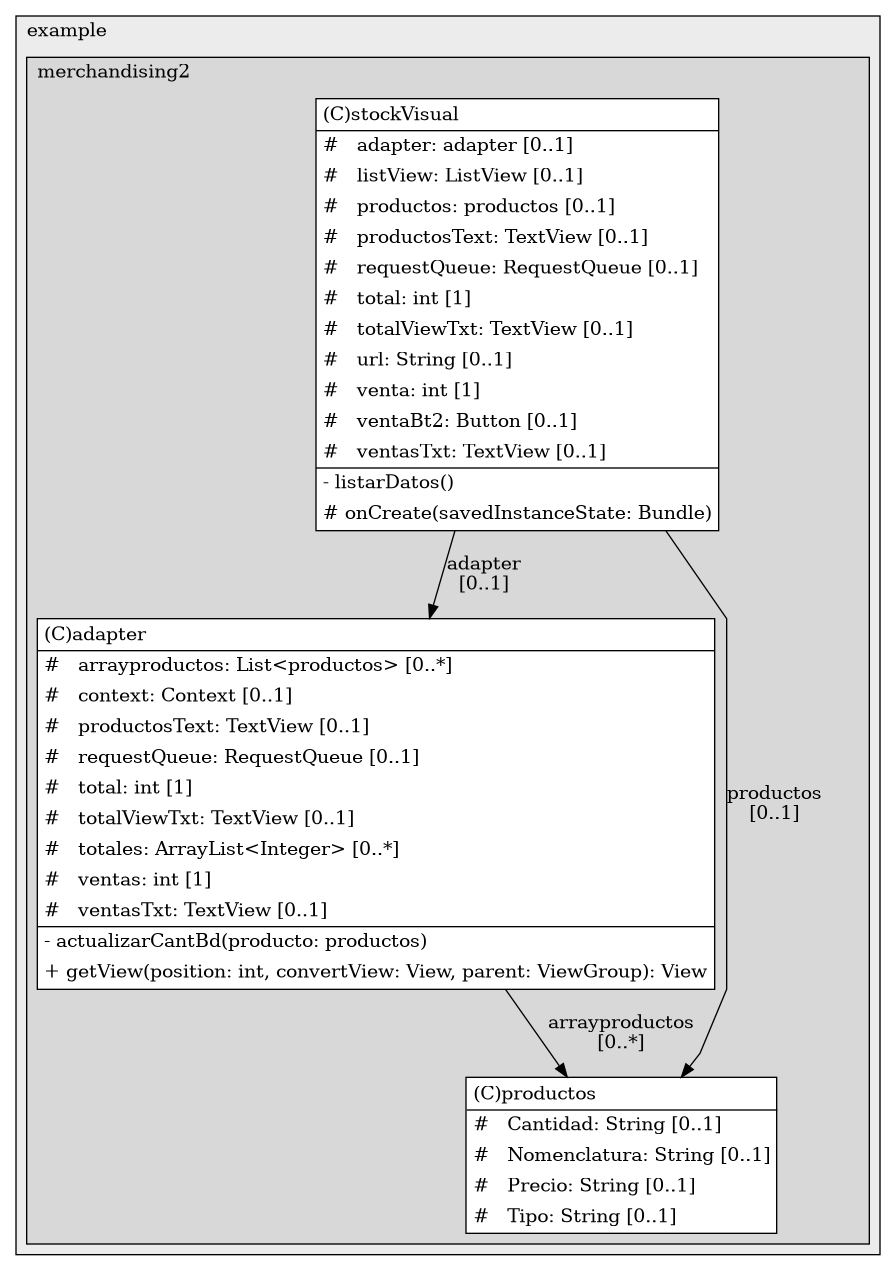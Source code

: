 @startuml

/' diagram meta data start
config=StructureConfiguration;
{
  "projectClassification": {
    "searchMode": "OpenProject", // OpenProject, AllProjects
    "includedProjects": "",
    "pathEndKeywords": "*.impl",
    "isClientPath": "",
    "isClientName": "",
    "isTestPath": "",
    "isTestName": "",
    "isMappingPath": "",
    "isMappingName": "",
    "isDataAccessPath": "",
    "isDataAccessName": "",
    "isDataStructurePath": "",
    "isDataStructureName": "",
    "isInterfaceStructuresPath": "",
    "isInterfaceStructuresName": "",
    "isEntryPointPath": "",
    "isEntryPointName": "",
    "treatFinalFieldsAsMandatory": false
  },
  "graphRestriction": {
    "classPackageExcludeFilter": "",
    "classPackageIncludeFilter": "",
    "classNameExcludeFilter": "",
    "classNameIncludeFilter": "",
    "methodNameExcludeFilter": "",
    "methodNameIncludeFilter": "",
    "removeByInheritance": "", // inheritance/annotation based filtering is done in a second step
    "removeByAnnotation": "",
    "removeByClassPackage": "", // cleanup the graph after inheritance/annotation based filtering is done
    "removeByClassName": "",
    "cutMappings": false,
    "cutEnum": true,
    "cutTests": true,
    "cutClient": true,
    "cutDataAccess": false,
    "cutInterfaceStructures": false,
    "cutDataStructures": false,
    "cutGetterAndSetter": true,
    "cutConstructors": true
  },
  "graphTraversal": {
    "forwardDepth": 6,
    "backwardDepth": 6,
    "classPackageExcludeFilter": "",
    "classPackageIncludeFilter": "",
    "classNameExcludeFilter": "",
    "classNameIncludeFilter": "",
    "methodNameExcludeFilter": "",
    "methodNameIncludeFilter": "",
    "hideMappings": false,
    "hideDataStructures": false,
    "hidePrivateMethods": true,
    "hideInterfaceCalls": true, // indirection: implementation -> interface (is hidden) -> implementation
    "onlyShowApplicationEntryPoints": false, // root node is included
    "useMethodCallsForStructureDiagram": "ForwardOnly" // ForwardOnly, BothDirections, No
  },
  "details": {
    "aggregation": "GroupByClass", // ByClass, GroupByClass, None
    "showClassGenericTypes": true,
    "showMethods": true,
    "showMethodParameterNames": true,
    "showMethodParameterTypes": true,
    "showMethodReturnType": true,
    "showPackageLevels": 2,
    "showDetailedClassStructure": true
  },
  "rootClass": "com.example.merchandising2.productos",
  "extensionCallbackMethod": "" // qualified.class.name#methodName - signature: public static String method(String)
}
diagram meta data end '/



digraph g {
    rankdir="TB"
    splines=polyline
    

'nodes 
subgraph cluster_1322970774 { 
   	label=example
	labeljust=l
	fillcolor="#ececec"
	style=filled
   
   subgraph cluster_882782582 { 
   	label=merchandising2
	labeljust=l
	fillcolor="#d8d8d8"
	style=filled
   
   adapter567404413[
	label=<<TABLE BORDER="1" CELLBORDER="0" CELLPADDING="4" CELLSPACING="0">
<TR><TD ALIGN="LEFT" >(C)adapter</TD></TR>
<HR/>
<TR><TD ALIGN="LEFT" >#   arrayproductos: List&lt;productos&gt; [0..*]</TD></TR>
<TR><TD ALIGN="LEFT" >#   context: Context [0..1]</TD></TR>
<TR><TD ALIGN="LEFT" >#   productosText: TextView [0..1]</TD></TR>
<TR><TD ALIGN="LEFT" >#   requestQueue: RequestQueue [0..1]</TD></TR>
<TR><TD ALIGN="LEFT" >#   total: int [1]</TD></TR>
<TR><TD ALIGN="LEFT" >#   totalViewTxt: TextView [0..1]</TD></TR>
<TR><TD ALIGN="LEFT" >#   totales: ArrayList&lt;Integer&gt; [0..*]</TD></TR>
<TR><TD ALIGN="LEFT" >#   ventas: int [1]</TD></TR>
<TR><TD ALIGN="LEFT" >#   ventasTxt: TextView [0..1]</TD></TR>
<HR/>
<TR><TD ALIGN="LEFT" >- actualizarCantBd(producto: productos)</TD></TR>
<TR><TD ALIGN="LEFT" >+ getView(position: int, convertView: View, parent: ViewGroup): View</TD></TR>
</TABLE>>
	style=filled
	margin=0
	shape=plaintext
	fillcolor="#FFFFFF"
];

productos567404413[
	label=<<TABLE BORDER="1" CELLBORDER="0" CELLPADDING="4" CELLSPACING="0">
<TR><TD ALIGN="LEFT" >(C)productos</TD></TR>
<HR/>
<TR><TD ALIGN="LEFT" >#   Cantidad: String [0..1]</TD></TR>
<TR><TD ALIGN="LEFT" >#   Nomenclatura: String [0..1]</TD></TR>
<TR><TD ALIGN="LEFT" >#   Precio: String [0..1]</TD></TR>
<TR><TD ALIGN="LEFT" >#   Tipo: String [0..1]</TD></TR>
</TABLE>>
	style=filled
	margin=0
	shape=plaintext
	fillcolor="#FFFFFF"
];

stockVisual567404413[
	label=<<TABLE BORDER="1" CELLBORDER="0" CELLPADDING="4" CELLSPACING="0">
<TR><TD ALIGN="LEFT" >(C)stockVisual</TD></TR>
<HR/>
<TR><TD ALIGN="LEFT" >#   adapter: adapter [0..1]</TD></TR>
<TR><TD ALIGN="LEFT" >#   listView: ListView [0..1]</TD></TR>
<TR><TD ALIGN="LEFT" >#   productos: productos [0..1]</TD></TR>
<TR><TD ALIGN="LEFT" >#   productosText: TextView [0..1]</TD></TR>
<TR><TD ALIGN="LEFT" >#   requestQueue: RequestQueue [0..1]</TD></TR>
<TR><TD ALIGN="LEFT" >#   total: int [1]</TD></TR>
<TR><TD ALIGN="LEFT" >#   totalViewTxt: TextView [0..1]</TD></TR>
<TR><TD ALIGN="LEFT" >#   url: String [0..1]</TD></TR>
<TR><TD ALIGN="LEFT" >#   venta: int [1]</TD></TR>
<TR><TD ALIGN="LEFT" >#   ventaBt2: Button [0..1]</TD></TR>
<TR><TD ALIGN="LEFT" >#   ventasTxt: TextView [0..1]</TD></TR>
<HR/>
<TR><TD ALIGN="LEFT" >- listarDatos()</TD></TR>
<TR><TD ALIGN="LEFT" ># onCreate(savedInstanceState: Bundle)</TD></TR>
</TABLE>>
	style=filled
	margin=0
	shape=plaintext
	fillcolor="#FFFFFF"
];
} 
} 

'edges    
adapter567404413 -> productos567404413[label="arrayproductos
[0..*]"];
stockVisual567404413 -> adapter567404413[label="adapter
[0..1]"];
stockVisual567404413 -> productos567404413[label="productos
[0..1]"];
    
}
@enduml
